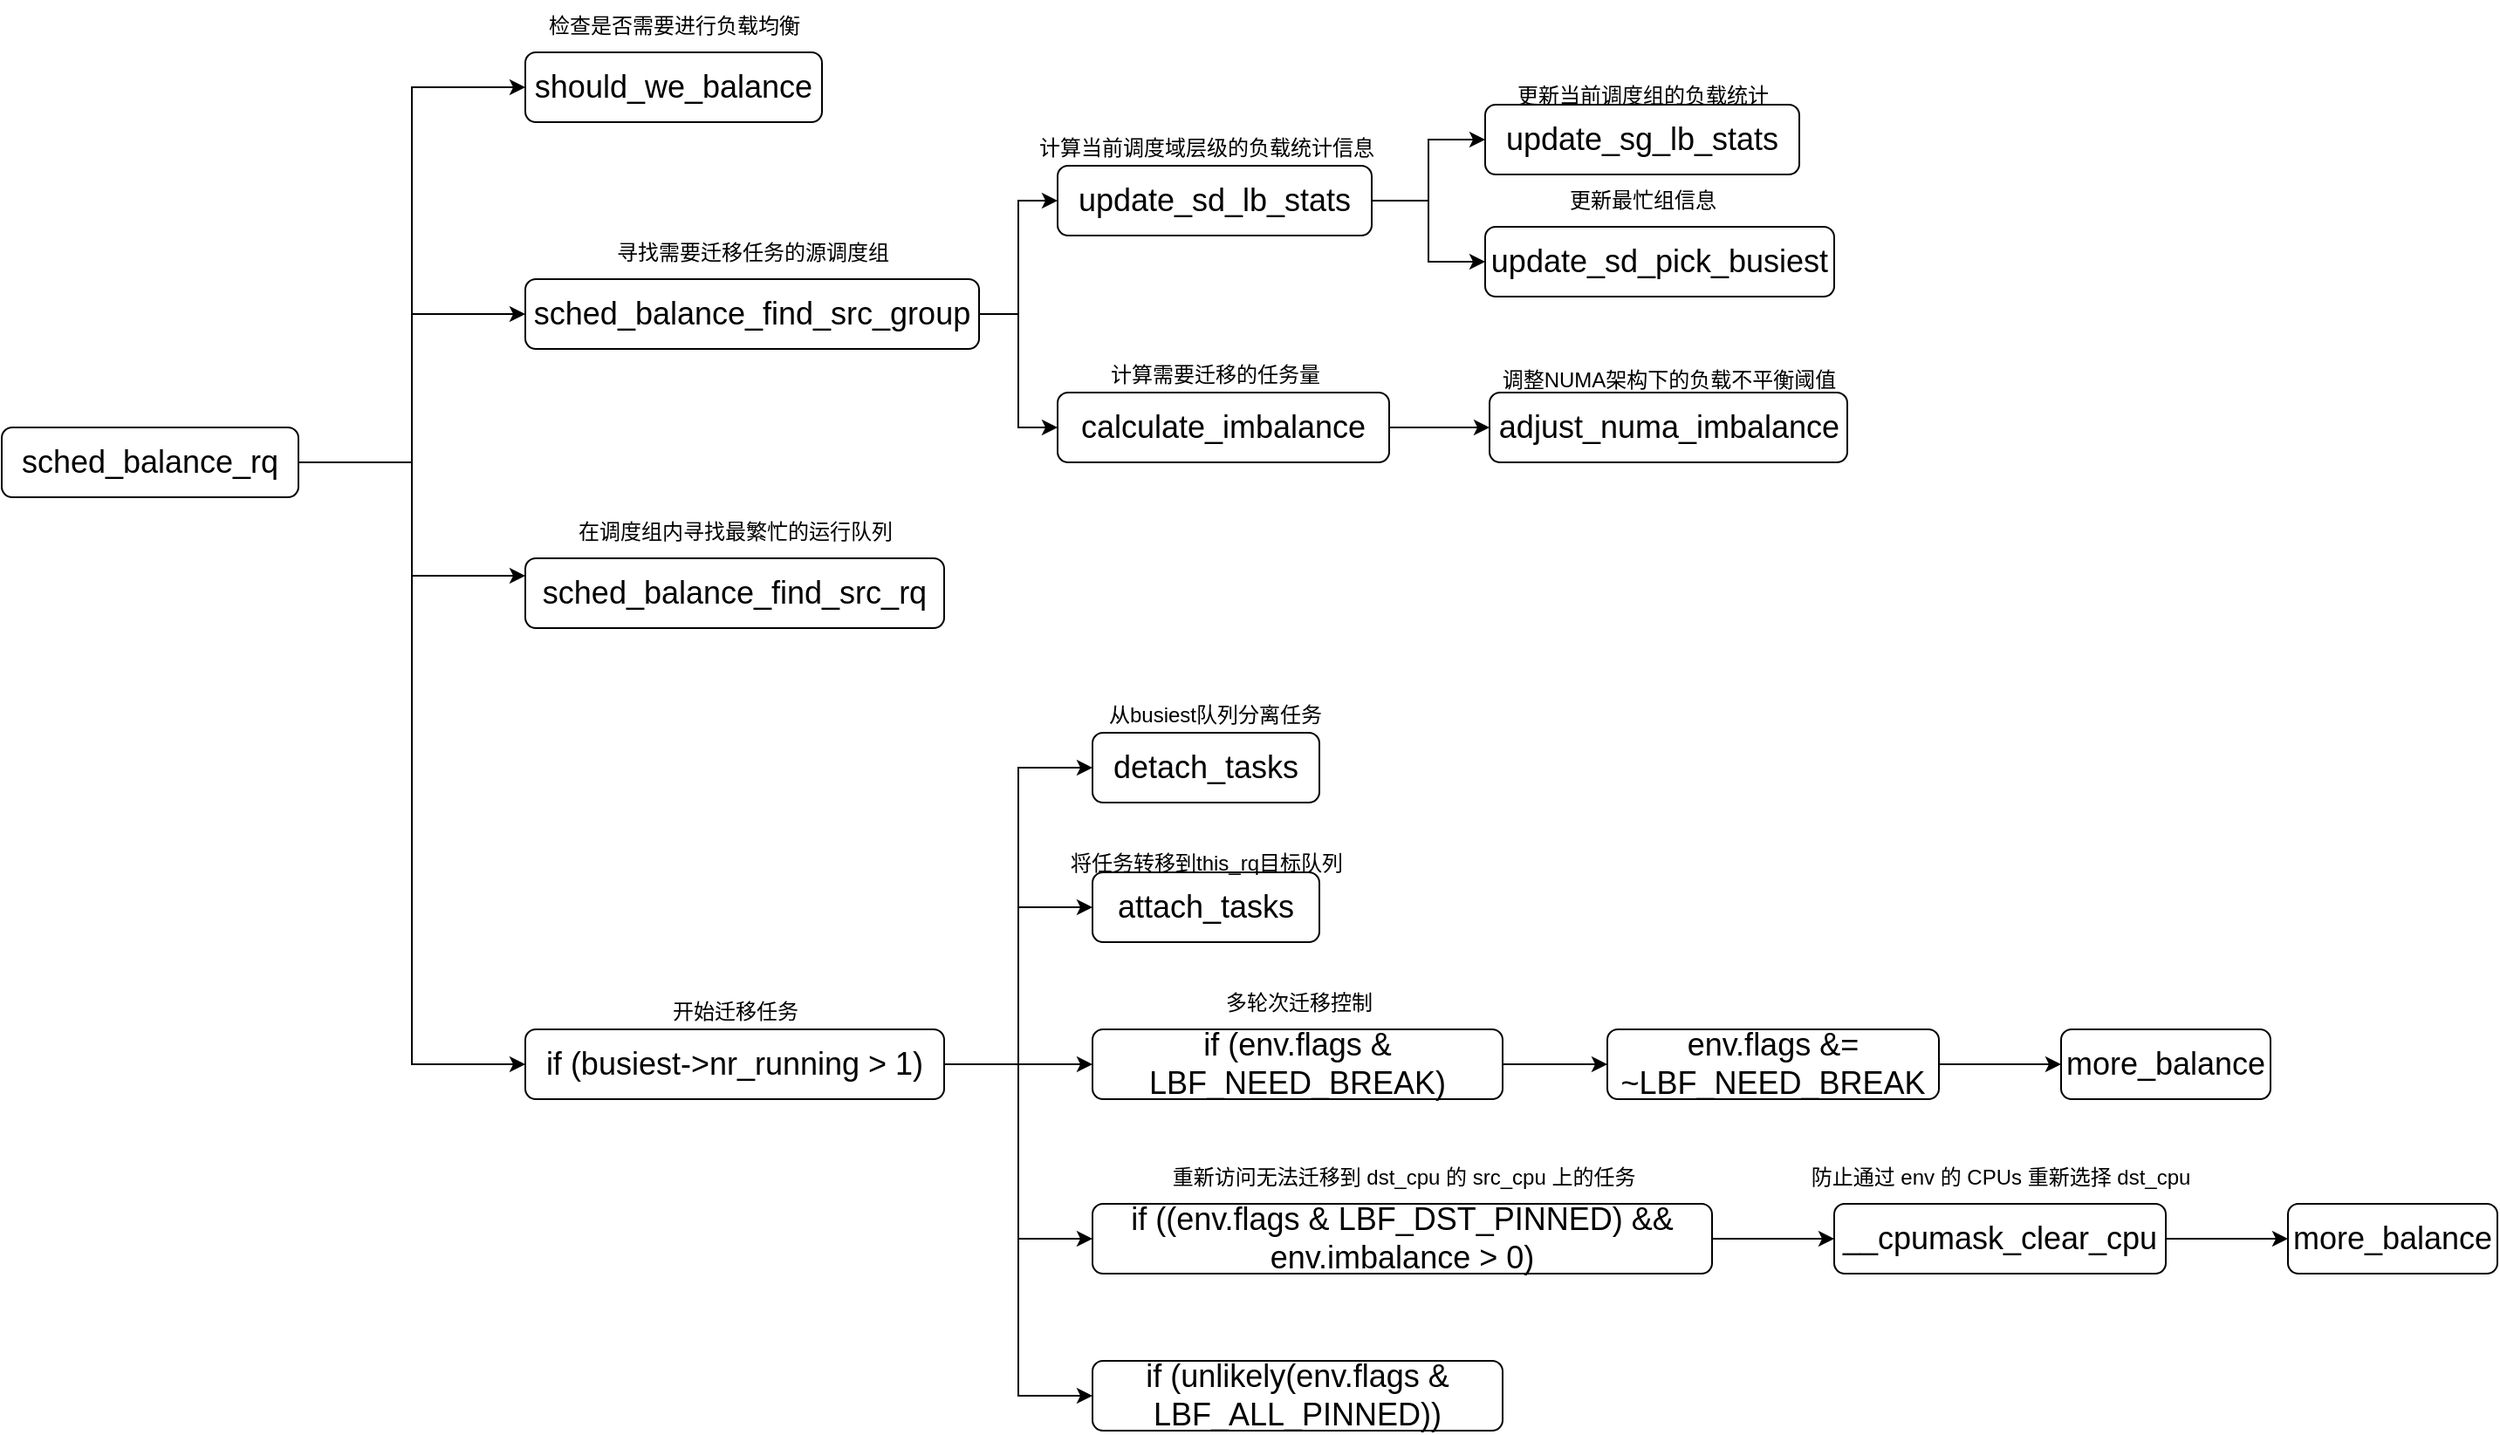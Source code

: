 <mxfile version="27.1.4">
  <diagram name="第 1 页" id="fVzlgAn1xPvSzIzErJie">
    <mxGraphModel dx="1714" dy="572" grid="1" gridSize="10" guides="1" tooltips="1" connect="1" arrows="1" fold="1" page="1" pageScale="1" pageWidth="827" pageHeight="1169" math="0" shadow="0">
      <root>
        <mxCell id="0" />
        <mxCell id="1" parent="0" />
        <mxCell id="BUetxWv4FVDVSdDQajOW-43" style="edgeStyle=orthogonalEdgeStyle;rounded=0;orthogonalLoop=1;jettySize=auto;html=1;exitX=1;exitY=0.5;exitDx=0;exitDy=0;entryX=0;entryY=0.5;entryDx=0;entryDy=0;" edge="1" parent="1" source="BUetxWv4FVDVSdDQajOW-1" target="BUetxWv4FVDVSdDQajOW-2">
          <mxGeometry relative="1" as="geometry" />
        </mxCell>
        <mxCell id="BUetxWv4FVDVSdDQajOW-45" style="edgeStyle=orthogonalEdgeStyle;rounded=0;orthogonalLoop=1;jettySize=auto;html=1;exitX=1;exitY=0.5;exitDx=0;exitDy=0;entryX=0;entryY=0.25;entryDx=0;entryDy=0;" edge="1" parent="1" source="BUetxWv4FVDVSdDQajOW-1" target="BUetxWv4FVDVSdDQajOW-4">
          <mxGeometry relative="1" as="geometry" />
        </mxCell>
        <mxCell id="BUetxWv4FVDVSdDQajOW-46" style="edgeStyle=orthogonalEdgeStyle;rounded=0;orthogonalLoop=1;jettySize=auto;html=1;exitX=1;exitY=0.5;exitDx=0;exitDy=0;entryX=0;entryY=0.5;entryDx=0;entryDy=0;" edge="1" parent="1" source="BUetxWv4FVDVSdDQajOW-1" target="BUetxWv4FVDVSdDQajOW-3">
          <mxGeometry relative="1" as="geometry" />
        </mxCell>
        <mxCell id="BUetxWv4FVDVSdDQajOW-47" style="edgeStyle=orthogonalEdgeStyle;rounded=0;orthogonalLoop=1;jettySize=auto;html=1;exitX=1;exitY=0.5;exitDx=0;exitDy=0;entryX=0;entryY=0.5;entryDx=0;entryDy=0;" edge="1" parent="1" source="BUetxWv4FVDVSdDQajOW-1" target="BUetxWv4FVDVSdDQajOW-34">
          <mxGeometry relative="1" as="geometry" />
        </mxCell>
        <mxCell id="BUetxWv4FVDVSdDQajOW-1" value="&lt;font style=&quot;font-size: 18px;&quot;&gt;sched_balance_rq&lt;/font&gt;" style="rounded=1;whiteSpace=wrap;html=1;" vertex="1" parent="1">
          <mxGeometry x="-370" y="545" width="170" height="40" as="geometry" />
        </mxCell>
        <mxCell id="BUetxWv4FVDVSdDQajOW-2" value="&lt;font style=&quot;font-size: 18px;&quot;&gt;should_we_balance&lt;/font&gt;" style="rounded=1;whiteSpace=wrap;html=1;" vertex="1" parent="1">
          <mxGeometry x="-70" y="330" width="170" height="40" as="geometry" />
        </mxCell>
        <mxCell id="BUetxWv4FVDVSdDQajOW-30" style="edgeStyle=orthogonalEdgeStyle;rounded=0;orthogonalLoop=1;jettySize=auto;html=1;exitX=1;exitY=0.5;exitDx=0;exitDy=0;entryX=0;entryY=0.5;entryDx=0;entryDy=0;" edge="1" parent="1" source="BUetxWv4FVDVSdDQajOW-3" target="BUetxWv4FVDVSdDQajOW-8">
          <mxGeometry relative="1" as="geometry" />
        </mxCell>
        <mxCell id="BUetxWv4FVDVSdDQajOW-31" style="edgeStyle=orthogonalEdgeStyle;rounded=0;orthogonalLoop=1;jettySize=auto;html=1;exitX=1;exitY=0.5;exitDx=0;exitDy=0;entryX=0;entryY=0.5;entryDx=0;entryDy=0;" edge="1" parent="1" source="BUetxWv4FVDVSdDQajOW-3" target="BUetxWv4FVDVSdDQajOW-9">
          <mxGeometry relative="1" as="geometry" />
        </mxCell>
        <mxCell id="BUetxWv4FVDVSdDQajOW-3" value="&lt;font style=&quot;font-size: 18px;&quot;&gt;sched_balance_find_src_group&lt;/font&gt;" style="rounded=1;whiteSpace=wrap;html=1;" vertex="1" parent="1">
          <mxGeometry x="-70" y="460" width="260" height="40" as="geometry" />
        </mxCell>
        <mxCell id="BUetxWv4FVDVSdDQajOW-4" value="&lt;font style=&quot;font-size: 18px;&quot;&gt;sched_balance_find_src_rq&lt;/font&gt;" style="rounded=1;whiteSpace=wrap;html=1;" vertex="1" parent="1">
          <mxGeometry x="-70" y="620" width="240" height="40" as="geometry" />
        </mxCell>
        <mxCell id="BUetxWv4FVDVSdDQajOW-5" value="检查是否需要进行负载均衡" style="text;html=1;align=center;verticalAlign=middle;resizable=0;points=[];autosize=1;strokeColor=none;fillColor=none;" vertex="1" parent="1">
          <mxGeometry x="-70" y="300" width="170" height="30" as="geometry" />
        </mxCell>
        <mxCell id="BUetxWv4FVDVSdDQajOW-27" style="edgeStyle=orthogonalEdgeStyle;rounded=0;orthogonalLoop=1;jettySize=auto;html=1;exitX=1;exitY=0.5;exitDx=0;exitDy=0;entryX=0;entryY=0.5;entryDx=0;entryDy=0;" edge="1" parent="1" source="BUetxWv4FVDVSdDQajOW-8" target="BUetxWv4FVDVSdDQajOW-12">
          <mxGeometry relative="1" as="geometry" />
        </mxCell>
        <mxCell id="BUetxWv4FVDVSdDQajOW-28" style="edgeStyle=orthogonalEdgeStyle;rounded=0;orthogonalLoop=1;jettySize=auto;html=1;exitX=1;exitY=0.5;exitDx=0;exitDy=0;entryX=0;entryY=0.5;entryDx=0;entryDy=0;" edge="1" parent="1" source="BUetxWv4FVDVSdDQajOW-8" target="BUetxWv4FVDVSdDQajOW-13">
          <mxGeometry relative="1" as="geometry" />
        </mxCell>
        <mxCell id="BUetxWv4FVDVSdDQajOW-8" value="&lt;font style=&quot;font-size: 18px;&quot;&gt;update_sd_lb_stats&lt;/font&gt;" style="rounded=1;whiteSpace=wrap;html=1;" vertex="1" parent="1">
          <mxGeometry x="235" y="395" width="180" height="40" as="geometry" />
        </mxCell>
        <mxCell id="BUetxWv4FVDVSdDQajOW-29" style="edgeStyle=orthogonalEdgeStyle;rounded=0;orthogonalLoop=1;jettySize=auto;html=1;exitX=1;exitY=0.5;exitDx=0;exitDy=0;" edge="1" parent="1" source="BUetxWv4FVDVSdDQajOW-9" target="BUetxWv4FVDVSdDQajOW-25">
          <mxGeometry relative="1" as="geometry" />
        </mxCell>
        <mxCell id="BUetxWv4FVDVSdDQajOW-9" value="&lt;font style=&quot;font-size: 18px;&quot;&gt;calculate_imbalance&lt;/font&gt;" style="rounded=1;whiteSpace=wrap;html=1;" vertex="1" parent="1">
          <mxGeometry x="235" y="525" width="190" height="40" as="geometry" />
        </mxCell>
        <mxCell id="BUetxWv4FVDVSdDQajOW-11" value="计算需要迁移的任务量" style="text;html=1;align=center;verticalAlign=middle;resizable=0;points=[];autosize=1;strokeColor=none;fillColor=none;" vertex="1" parent="1">
          <mxGeometry x="255" y="500" width="140" height="30" as="geometry" />
        </mxCell>
        <mxCell id="BUetxWv4FVDVSdDQajOW-12" value="&lt;font style=&quot;font-size: 18px;&quot;&gt;update_sg_lb_stats&lt;/font&gt;" style="rounded=1;whiteSpace=wrap;html=1;" vertex="1" parent="1">
          <mxGeometry x="480" y="360" width="180" height="40" as="geometry" />
        </mxCell>
        <mxCell id="BUetxWv4FVDVSdDQajOW-13" value="&lt;font style=&quot;font-size: 18px;&quot;&gt;update_sd_pick_busiest&lt;/font&gt;" style="rounded=1;whiteSpace=wrap;html=1;" vertex="1" parent="1">
          <mxGeometry x="480" y="430" width="200" height="40" as="geometry" />
        </mxCell>
        <mxCell id="BUetxWv4FVDVSdDQajOW-14" value="更新当前调度组的负载统计" style="text;html=1;align=center;verticalAlign=middle;resizable=0;points=[];autosize=1;strokeColor=none;fillColor=none;" vertex="1" parent="1">
          <mxGeometry x="485" y="340" width="170" height="30" as="geometry" />
        </mxCell>
        <mxCell id="BUetxWv4FVDVSdDQajOW-15" value="计算当前调度域层级的负载统计信息" style="text;html=1;align=center;verticalAlign=middle;resizable=0;points=[];autosize=1;strokeColor=none;fillColor=none;" vertex="1" parent="1">
          <mxGeometry x="210" y="370" width="220" height="30" as="geometry" />
        </mxCell>
        <mxCell id="BUetxWv4FVDVSdDQajOW-18" value="寻找需要迁移任务的源调度组" style="text;html=1;align=center;verticalAlign=middle;resizable=0;points=[];autosize=1;strokeColor=none;fillColor=none;" vertex="1" parent="1">
          <mxGeometry x="-30" y="430" width="180" height="30" as="geometry" />
        </mxCell>
        <mxCell id="BUetxWv4FVDVSdDQajOW-23" value="更新最忙组信息" style="text;html=1;align=center;verticalAlign=middle;resizable=0;points=[];autosize=1;strokeColor=none;fillColor=none;" vertex="1" parent="1">
          <mxGeometry x="515" y="400" width="110" height="30" as="geometry" />
        </mxCell>
        <mxCell id="BUetxWv4FVDVSdDQajOW-24" value="调整NUMA架构下的负载不平衡阈值" style="text;html=1;align=center;verticalAlign=middle;resizable=0;points=[];autosize=1;strokeColor=none;fillColor=none;" vertex="1" parent="1">
          <mxGeometry x="480" y="503" width="210" height="30" as="geometry" />
        </mxCell>
        <mxCell id="BUetxWv4FVDVSdDQajOW-25" value="&lt;font style=&quot;font-size: 18px;&quot;&gt;adjust_numa_imbalance&lt;/font&gt;" style="rounded=1;whiteSpace=wrap;html=1;" vertex="1" parent="1">
          <mxGeometry x="482.5" y="525" width="205" height="40" as="geometry" />
        </mxCell>
        <mxCell id="BUetxWv4FVDVSdDQajOW-32" value="在调度组内寻找最繁忙的运行队列" style="text;html=1;align=center;verticalAlign=middle;resizable=0;points=[];autosize=1;strokeColor=none;fillColor=none;" vertex="1" parent="1">
          <mxGeometry x="-50" y="590" width="200" height="30" as="geometry" />
        </mxCell>
        <mxCell id="BUetxWv4FVDVSdDQajOW-33" value="&lt;div style=&quot;color: rgb(204, 204, 204); background-color: rgb(31, 31, 31); font-family: Menlo, Monaco, &amp;quot;Courier New&amp;quot;, monospace; font-weight: normal; font-size: 12px; line-height: 18px; white-space: pre;&quot;&gt;&lt;br&gt;&lt;/div&gt;" style="text;whiteSpace=wrap;html=1;" vertex="1" parent="1">
          <mxGeometry x="-10" y="760" width="240" height="40" as="geometry" />
        </mxCell>
        <mxCell id="BUetxWv4FVDVSdDQajOW-40" style="edgeStyle=orthogonalEdgeStyle;rounded=0;orthogonalLoop=1;jettySize=auto;html=1;exitX=1;exitY=0.5;exitDx=0;exitDy=0;entryX=0;entryY=0.5;entryDx=0;entryDy=0;" edge="1" parent="1" source="BUetxWv4FVDVSdDQajOW-34" target="BUetxWv4FVDVSdDQajOW-35">
          <mxGeometry relative="1" as="geometry" />
        </mxCell>
        <mxCell id="BUetxWv4FVDVSdDQajOW-41" style="edgeStyle=orthogonalEdgeStyle;rounded=0;orthogonalLoop=1;jettySize=auto;html=1;exitX=1;exitY=0.5;exitDx=0;exitDy=0;entryX=0;entryY=0.5;entryDx=0;entryDy=0;" edge="1" parent="1" source="BUetxWv4FVDVSdDQajOW-34" target="BUetxWv4FVDVSdDQajOW-36">
          <mxGeometry relative="1" as="geometry" />
        </mxCell>
        <mxCell id="BUetxWv4FVDVSdDQajOW-42" style="edgeStyle=orthogonalEdgeStyle;rounded=0;orthogonalLoop=1;jettySize=auto;html=1;exitX=1;exitY=0.5;exitDx=0;exitDy=0;entryX=0;entryY=0.5;entryDx=0;entryDy=0;" edge="1" parent="1" source="BUetxWv4FVDVSdDQajOW-34" target="BUetxWv4FVDVSdDQajOW-37">
          <mxGeometry relative="1" as="geometry" />
        </mxCell>
        <mxCell id="BUetxWv4FVDVSdDQajOW-57" style="edgeStyle=orthogonalEdgeStyle;rounded=0;orthogonalLoop=1;jettySize=auto;html=1;exitX=1;exitY=0.5;exitDx=0;exitDy=0;entryX=0;entryY=0.5;entryDx=0;entryDy=0;" edge="1" parent="1" source="BUetxWv4FVDVSdDQajOW-34" target="BUetxWv4FVDVSdDQajOW-54">
          <mxGeometry relative="1" as="geometry" />
        </mxCell>
        <mxCell id="BUetxWv4FVDVSdDQajOW-64" style="edgeStyle=orthogonalEdgeStyle;rounded=0;orthogonalLoop=1;jettySize=auto;html=1;exitX=1;exitY=0.5;exitDx=0;exitDy=0;entryX=0;entryY=0.5;entryDx=0;entryDy=0;" edge="1" parent="1" source="BUetxWv4FVDVSdDQajOW-34" target="BUetxWv4FVDVSdDQajOW-63">
          <mxGeometry relative="1" as="geometry" />
        </mxCell>
        <mxCell id="BUetxWv4FVDVSdDQajOW-34" value="&lt;font style=&quot;font-size: 18px;&quot;&gt;if (busiest-&amp;gt;nr_running &amp;gt; 1)&lt;/font&gt;" style="rounded=1;whiteSpace=wrap;html=1;" vertex="1" parent="1">
          <mxGeometry x="-70" y="890" width="240" height="40" as="geometry" />
        </mxCell>
        <mxCell id="BUetxWv4FVDVSdDQajOW-35" value="&lt;font style=&quot;font-size: 18px;&quot;&gt;detach_tasks&lt;/font&gt;" style="rounded=1;whiteSpace=wrap;html=1;" vertex="1" parent="1">
          <mxGeometry x="255" y="720" width="130" height="40" as="geometry" />
        </mxCell>
        <mxCell id="BUetxWv4FVDVSdDQajOW-36" value="&lt;font style=&quot;font-size: 18px;&quot;&gt;attach_tasks&lt;/font&gt;" style="rounded=1;whiteSpace=wrap;html=1;" vertex="1" parent="1">
          <mxGeometry x="255" y="800" width="130" height="40" as="geometry" />
        </mxCell>
        <mxCell id="BUetxWv4FVDVSdDQajOW-39" style="edgeStyle=orthogonalEdgeStyle;rounded=0;orthogonalLoop=1;jettySize=auto;html=1;exitX=1;exitY=0.5;exitDx=0;exitDy=0;" edge="1" parent="1" source="BUetxWv4FVDVSdDQajOW-37" target="BUetxWv4FVDVSdDQajOW-38">
          <mxGeometry relative="1" as="geometry" />
        </mxCell>
        <mxCell id="BUetxWv4FVDVSdDQajOW-37" value="&lt;font style=&quot;font-size: 18px;&quot;&gt;if (env.flags &amp;amp; LBF_NEED_BREAK)&lt;/font&gt;" style="rounded=1;whiteSpace=wrap;html=1;" vertex="1" parent="1">
          <mxGeometry x="255" y="890" width="235" height="40" as="geometry" />
        </mxCell>
        <mxCell id="BUetxWv4FVDVSdDQajOW-53" style="edgeStyle=orthogonalEdgeStyle;rounded=0;orthogonalLoop=1;jettySize=auto;html=1;exitX=1;exitY=0.5;exitDx=0;exitDy=0;entryX=0;entryY=0.5;entryDx=0;entryDy=0;" edge="1" parent="1" source="BUetxWv4FVDVSdDQajOW-38" target="BUetxWv4FVDVSdDQajOW-52">
          <mxGeometry relative="1" as="geometry" />
        </mxCell>
        <mxCell id="BUetxWv4FVDVSdDQajOW-38" value="&lt;font style=&quot;font-size: 18px;&quot;&gt;env.flags &amp;amp;= ~LBF_NEED_BREAK&lt;/font&gt;" style="rounded=1;whiteSpace=wrap;html=1;" vertex="1" parent="1">
          <mxGeometry x="550" y="890" width="190" height="40" as="geometry" />
        </mxCell>
        <mxCell id="BUetxWv4FVDVSdDQajOW-48" value="开始迁移任务" style="text;html=1;align=center;verticalAlign=middle;resizable=0;points=[];autosize=1;strokeColor=none;fillColor=none;" vertex="1" parent="1">
          <mxGeometry y="865" width="100" height="30" as="geometry" />
        </mxCell>
        <mxCell id="BUetxWv4FVDVSdDQajOW-49" value="从busiest队列分离任务" style="text;html=1;align=center;verticalAlign=middle;resizable=0;points=[];autosize=1;strokeColor=none;fillColor=none;" vertex="1" parent="1">
          <mxGeometry x="250" y="695" width="150" height="30" as="geometry" />
        </mxCell>
        <mxCell id="BUetxWv4FVDVSdDQajOW-50" value="将任务转移到this_rq目标队列" style="text;html=1;align=center;verticalAlign=middle;resizable=0;points=[];autosize=1;strokeColor=none;fillColor=none;" vertex="1" parent="1">
          <mxGeometry x="230" y="780" width="180" height="30" as="geometry" />
        </mxCell>
        <mxCell id="BUetxWv4FVDVSdDQajOW-51" value="多轮次迁移控制" style="text;html=1;align=center;verticalAlign=middle;resizable=0;points=[];autosize=1;strokeColor=none;fillColor=none;" vertex="1" parent="1">
          <mxGeometry x="317.5" y="860" width="110" height="30" as="geometry" />
        </mxCell>
        <mxCell id="BUetxWv4FVDVSdDQajOW-52" value="&lt;font style=&quot;font-size: 18px;&quot;&gt;more_balance&lt;/font&gt;" style="rounded=1;whiteSpace=wrap;html=1;" vertex="1" parent="1">
          <mxGeometry x="810" y="890" width="120" height="40" as="geometry" />
        </mxCell>
        <mxCell id="BUetxWv4FVDVSdDQajOW-56" style="edgeStyle=orthogonalEdgeStyle;rounded=0;orthogonalLoop=1;jettySize=auto;html=1;exitX=1;exitY=0.5;exitDx=0;exitDy=0;entryX=0;entryY=0.5;entryDx=0;entryDy=0;" edge="1" parent="1" source="BUetxWv4FVDVSdDQajOW-54" target="BUetxWv4FVDVSdDQajOW-55">
          <mxGeometry relative="1" as="geometry" />
        </mxCell>
        <mxCell id="BUetxWv4FVDVSdDQajOW-54" value="&lt;font style=&quot;font-size: 18px;&quot;&gt;if ((env.flags &amp;amp; LBF_DST_PINNED) &amp;amp;&amp;amp; env.imbalance &amp;gt; 0)&lt;/font&gt;" style="rounded=1;whiteSpace=wrap;html=1;" vertex="1" parent="1">
          <mxGeometry x="255" y="990" width="355" height="40" as="geometry" />
        </mxCell>
        <mxCell id="BUetxWv4FVDVSdDQajOW-60" style="edgeStyle=orthogonalEdgeStyle;rounded=0;orthogonalLoop=1;jettySize=auto;html=1;exitX=1;exitY=0.5;exitDx=0;exitDy=0;entryX=0;entryY=0.5;entryDx=0;entryDy=0;" edge="1" parent="1" source="BUetxWv4FVDVSdDQajOW-55" target="BUetxWv4FVDVSdDQajOW-58">
          <mxGeometry relative="1" as="geometry" />
        </mxCell>
        <mxCell id="BUetxWv4FVDVSdDQajOW-55" value="&lt;font style=&quot;font-size: 18px;&quot;&gt;__cpumask_clear_cpu&lt;/font&gt;" style="rounded=1;whiteSpace=wrap;html=1;" vertex="1" parent="1">
          <mxGeometry x="680" y="990" width="190" height="40" as="geometry" />
        </mxCell>
        <mxCell id="BUetxWv4FVDVSdDQajOW-58" value="&lt;font style=&quot;font-size: 18px;&quot;&gt;more_balance&lt;/font&gt;" style="rounded=1;whiteSpace=wrap;html=1;" vertex="1" parent="1">
          <mxGeometry x="940" y="990" width="120" height="40" as="geometry" />
        </mxCell>
        <mxCell id="BUetxWv4FVDVSdDQajOW-61" value="防止通过 env 的 CPUs 重新选择 dst_cpu" style="text;html=1;align=center;verticalAlign=middle;resizable=0;points=[];autosize=1;strokeColor=none;fillColor=none;" vertex="1" parent="1">
          <mxGeometry x="655" y="960" width="240" height="30" as="geometry" />
        </mxCell>
        <mxCell id="BUetxWv4FVDVSdDQajOW-62" value="重新访问无法迁移到 dst_cpu 的 src_cpu 上的任务" style="text;html=1;align=center;verticalAlign=middle;resizable=0;points=[];autosize=1;strokeColor=none;fillColor=none;" vertex="1" parent="1">
          <mxGeometry x="287.5" y="960" width="290" height="30" as="geometry" />
        </mxCell>
        <mxCell id="BUetxWv4FVDVSdDQajOW-63" value="&lt;font style=&quot;font-size: 18px;&quot;&gt;if (unlikely(env.flags &amp;amp; LBF_ALL_PINNED))&lt;/font&gt;" style="rounded=1;whiteSpace=wrap;html=1;" vertex="1" parent="1">
          <mxGeometry x="255" y="1080" width="235" height="40" as="geometry" />
        </mxCell>
      </root>
    </mxGraphModel>
  </diagram>
</mxfile>
